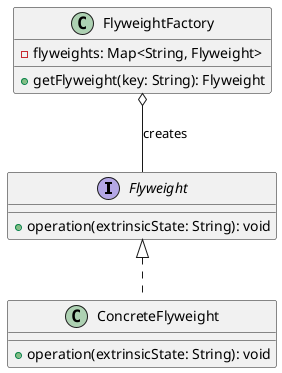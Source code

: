 @startuml
interface Flyweight {
    + operation(extrinsicState: String): void
}

class ConcreteFlyweight implements Flyweight {
    + operation(extrinsicState: String): void
}

' 多个客户端可以共享相同的享元对象
' 享元工厂最好使用单例模式实现。
class FlyweightFactory {
    - flyweights: Map<String, Flyweight>
    + getFlyweight(key: String): Flyweight
}

FlyweightFactory o-- Flyweight : "creates"


@enduml
